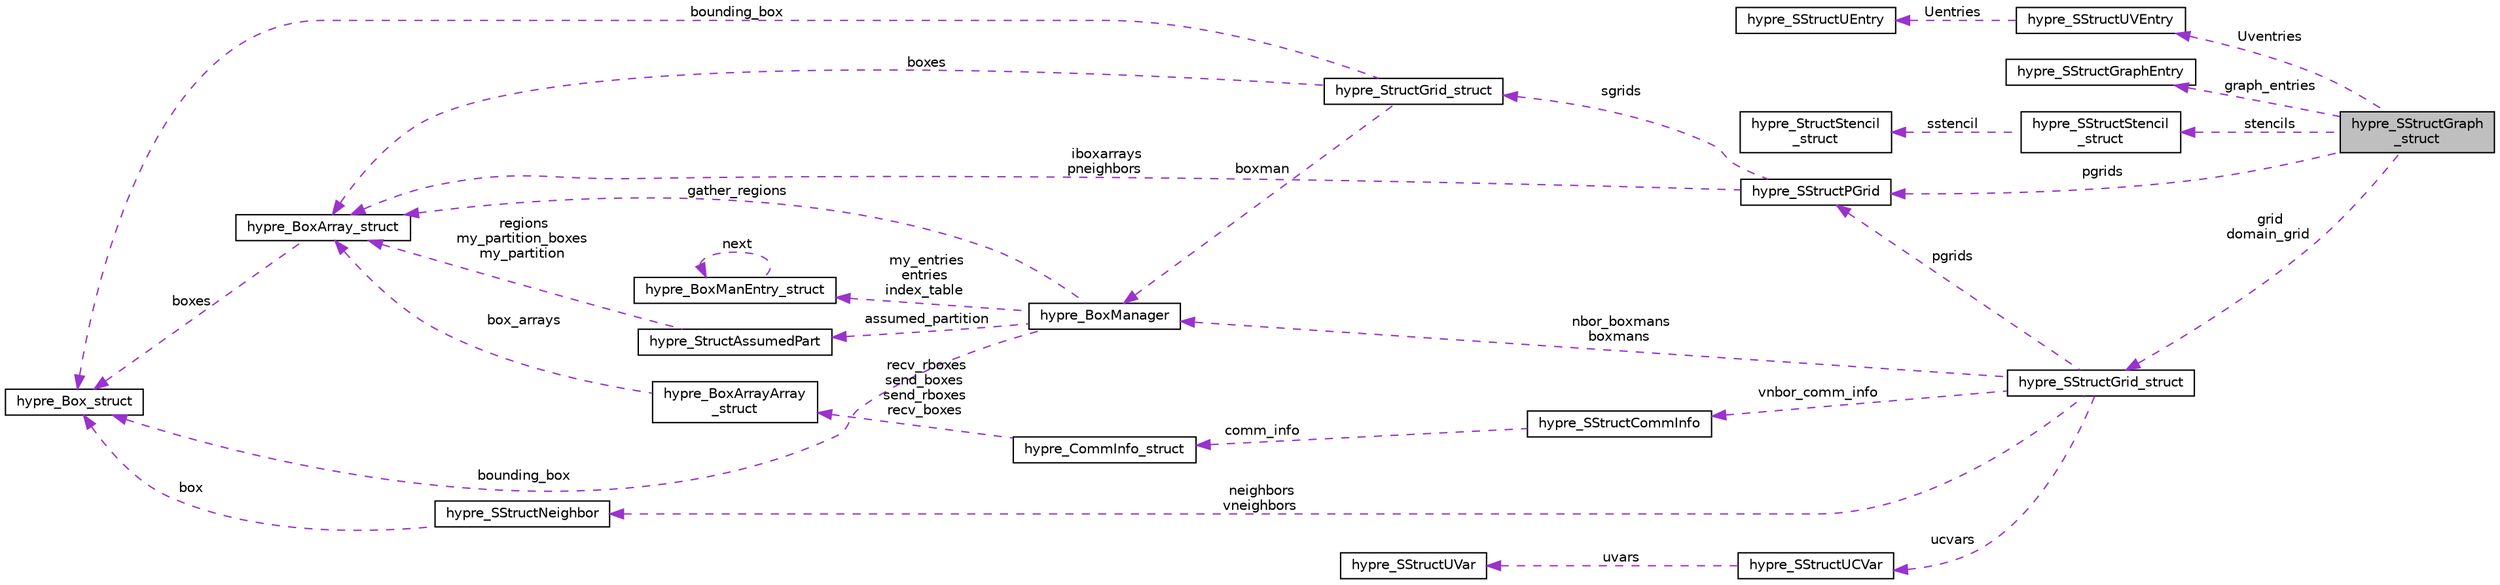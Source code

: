 digraph "hypre_SStructGraph_struct"
{
 // LATEX_PDF_SIZE
  edge [fontname="Helvetica",fontsize="10",labelfontname="Helvetica",labelfontsize="10"];
  node [fontname="Helvetica",fontsize="10",shape=record];
  rankdir="LR";
  Node1 [label="hypre_SStructGraph\l_struct",height=0.2,width=0.4,color="black", fillcolor="grey75", style="filled", fontcolor="black",tooltip=" "];
  Node2 -> Node1 [dir="back",color="darkorchid3",fontsize="10",style="dashed",label=" pgrids" ,fontname="Helvetica"];
  Node2 [label="hypre_SStructPGrid",height=0.2,width=0.4,color="black", fillcolor="white", style="filled",URL="$structhypre___s_struct_p_grid.html",tooltip=" "];
  Node3 -> Node2 [dir="back",color="darkorchid3",fontsize="10",style="dashed",label=" iboxarrays\npneighbors" ,fontname="Helvetica"];
  Node3 [label="hypre_BoxArray_struct",height=0.2,width=0.4,color="black", fillcolor="white", style="filled",URL="$structhypre___box_array__struct.html",tooltip=" "];
  Node4 -> Node3 [dir="back",color="darkorchid3",fontsize="10",style="dashed",label=" boxes" ,fontname="Helvetica"];
  Node4 [label="hypre_Box_struct",height=0.2,width=0.4,color="black", fillcolor="white", style="filled",URL="$structhypre___box__struct.html",tooltip=" "];
  Node5 -> Node2 [dir="back",color="darkorchid3",fontsize="10",style="dashed",label=" sgrids" ,fontname="Helvetica"];
  Node5 [label="hypre_StructGrid_struct",height=0.2,width=0.4,color="black", fillcolor="white", style="filled",URL="$structhypre___struct_grid__struct.html",tooltip=" "];
  Node3 -> Node5 [dir="back",color="darkorchid3",fontsize="10",style="dashed",label=" boxes" ,fontname="Helvetica"];
  Node4 -> Node5 [dir="back",color="darkorchid3",fontsize="10",style="dashed",label=" bounding_box" ,fontname="Helvetica"];
  Node6 -> Node5 [dir="back",color="darkorchid3",fontsize="10",style="dashed",label=" boxman" ,fontname="Helvetica"];
  Node6 [label="hypre_BoxManager",height=0.2,width=0.4,color="black", fillcolor="white", style="filled",URL="$structhypre___box_manager.html",tooltip=" "];
  Node7 -> Node6 [dir="back",color="darkorchid3",fontsize="10",style="dashed",label=" my_entries\nentries\nindex_table" ,fontname="Helvetica"];
  Node7 [label="hypre_BoxManEntry_struct",height=0.2,width=0.4,color="black", fillcolor="white", style="filled",URL="$structhypre___box_man_entry__struct.html",tooltip=" "];
  Node7 -> Node7 [dir="back",color="darkorchid3",fontsize="10",style="dashed",label=" next" ,fontname="Helvetica"];
  Node3 -> Node6 [dir="back",color="darkorchid3",fontsize="10",style="dashed",label=" gather_regions" ,fontname="Helvetica"];
  Node8 -> Node6 [dir="back",color="darkorchid3",fontsize="10",style="dashed",label=" assumed_partition" ,fontname="Helvetica"];
  Node8 [label="hypre_StructAssumedPart",height=0.2,width=0.4,color="black", fillcolor="white", style="filled",URL="$structhypre___struct_assumed_part.html",tooltip=" "];
  Node3 -> Node8 [dir="back",color="darkorchid3",fontsize="10",style="dashed",label=" regions\nmy_partition_boxes\nmy_partition" ,fontname="Helvetica"];
  Node4 -> Node6 [dir="back",color="darkorchid3",fontsize="10",style="dashed",label=" bounding_box" ,fontname="Helvetica"];
  Node9 -> Node1 [dir="back",color="darkorchid3",fontsize="10",style="dashed",label=" graph_entries" ,fontname="Helvetica"];
  Node9 [label="hypre_SStructGraphEntry",height=0.2,width=0.4,color="black", fillcolor="white", style="filled",URL="$structhypre___s_struct_graph_entry.html",tooltip=" "];
  Node10 -> Node1 [dir="back",color="darkorchid3",fontsize="10",style="dashed",label=" Uventries" ,fontname="Helvetica"];
  Node10 [label="hypre_SStructUVEntry",height=0.2,width=0.4,color="black", fillcolor="white", style="filled",URL="$structhypre___s_struct_u_v_entry.html",tooltip=" "];
  Node11 -> Node10 [dir="back",color="darkorchid3",fontsize="10",style="dashed",label=" Uentries" ,fontname="Helvetica"];
  Node11 [label="hypre_SStructUEntry",height=0.2,width=0.4,color="black", fillcolor="white", style="filled",URL="$structhypre___s_struct_u_entry.html",tooltip=" "];
  Node12 -> Node1 [dir="back",color="darkorchid3",fontsize="10",style="dashed",label=" stencils" ,fontname="Helvetica"];
  Node12 [label="hypre_SStructStencil\l_struct",height=0.2,width=0.4,color="black", fillcolor="white", style="filled",URL="$structhypre___s_struct_stencil__struct.html",tooltip=" "];
  Node13 -> Node12 [dir="back",color="darkorchid3",fontsize="10",style="dashed",label=" sstencil" ,fontname="Helvetica"];
  Node13 [label="hypre_StructStencil\l_struct",height=0.2,width=0.4,color="black", fillcolor="white", style="filled",URL="$structhypre___struct_stencil__struct.html",tooltip=" "];
  Node14 -> Node1 [dir="back",color="darkorchid3",fontsize="10",style="dashed",label=" grid\ndomain_grid" ,fontname="Helvetica"];
  Node14 [label="hypre_SStructGrid_struct",height=0.2,width=0.4,color="black", fillcolor="white", style="filled",URL="$structhypre___s_struct_grid__struct.html",tooltip=" "];
  Node2 -> Node14 [dir="back",color="darkorchid3",fontsize="10",style="dashed",label=" pgrids" ,fontname="Helvetica"];
  Node15 -> Node14 [dir="back",color="darkorchid3",fontsize="10",style="dashed",label=" neighbors\nvneighbors" ,fontname="Helvetica"];
  Node15 [label="hypre_SStructNeighbor",height=0.2,width=0.4,color="black", fillcolor="white", style="filled",URL="$structhypre___s_struct_neighbor.html",tooltip=" "];
  Node4 -> Node15 [dir="back",color="darkorchid3",fontsize="10",style="dashed",label=" box" ,fontname="Helvetica"];
  Node16 -> Node14 [dir="back",color="darkorchid3",fontsize="10",style="dashed",label=" vnbor_comm_info" ,fontname="Helvetica"];
  Node16 [label="hypre_SStructCommInfo",height=0.2,width=0.4,color="black", fillcolor="white", style="filled",URL="$structhypre___s_struct_comm_info.html",tooltip=" "];
  Node17 -> Node16 [dir="back",color="darkorchid3",fontsize="10",style="dashed",label=" comm_info" ,fontname="Helvetica"];
  Node17 [label="hypre_CommInfo_struct",height=0.2,width=0.4,color="black", fillcolor="white", style="filled",URL="$structhypre___comm_info__struct.html",tooltip=" "];
  Node18 -> Node17 [dir="back",color="darkorchid3",fontsize="10",style="dashed",label=" recv_rboxes\nsend_boxes\nsend_rboxes\nrecv_boxes" ,fontname="Helvetica"];
  Node18 [label="hypre_BoxArrayArray\l_struct",height=0.2,width=0.4,color="black", fillcolor="white", style="filled",URL="$structhypre___box_array_array__struct.html",tooltip=" "];
  Node3 -> Node18 [dir="back",color="darkorchid3",fontsize="10",style="dashed",label=" box_arrays" ,fontname="Helvetica"];
  Node6 -> Node14 [dir="back",color="darkorchid3",fontsize="10",style="dashed",label=" nbor_boxmans\nboxmans" ,fontname="Helvetica"];
  Node19 -> Node14 [dir="back",color="darkorchid3",fontsize="10",style="dashed",label=" ucvars" ,fontname="Helvetica"];
  Node19 [label="hypre_SStructUCVar",height=0.2,width=0.4,color="black", fillcolor="white", style="filled",URL="$structhypre___s_struct_u_c_var.html",tooltip=" "];
  Node20 -> Node19 [dir="back",color="darkorchid3",fontsize="10",style="dashed",label=" uvars" ,fontname="Helvetica"];
  Node20 [label="hypre_SStructUVar",height=0.2,width=0.4,color="black", fillcolor="white", style="filled",URL="$structhypre___s_struct_u_var.html",tooltip=" "];
}
